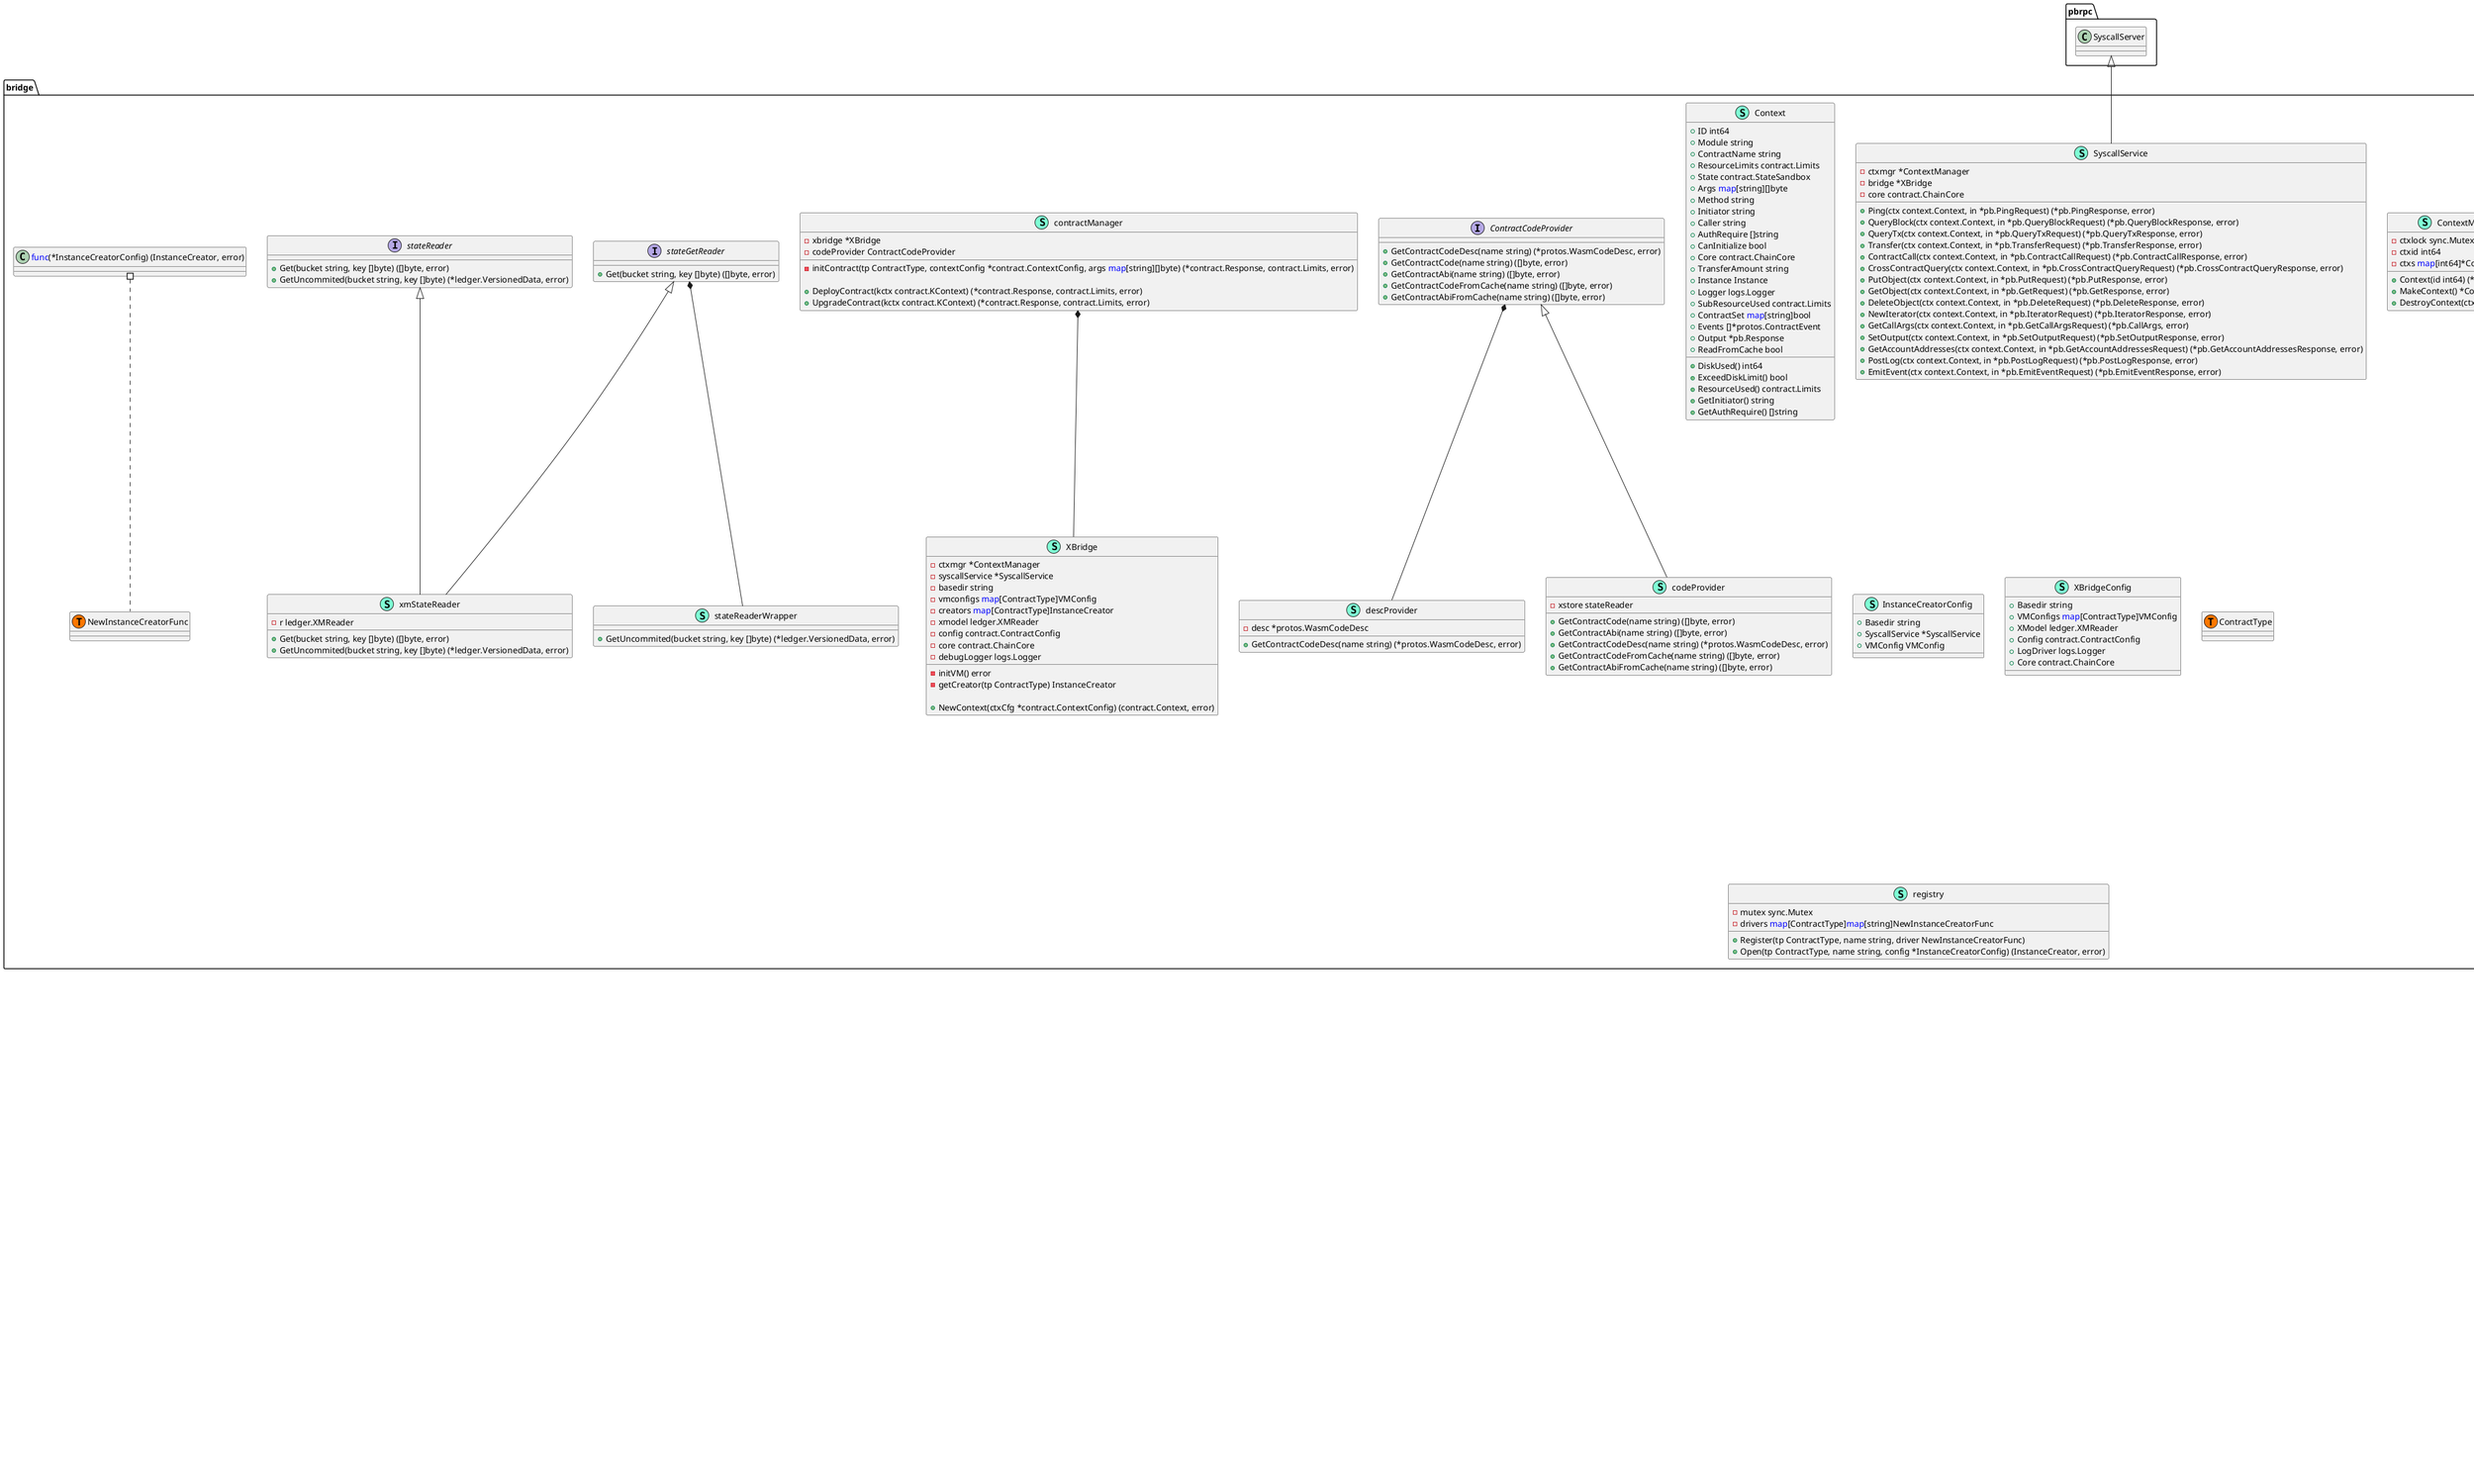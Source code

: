 @startuml

namespace bridge {
    class Context << (S,Aquamarine) >> {
        + ID int64
        + Module string
        + ContractName string
        + ResourceLimits contract.Limits
        + State contract.StateSandbox
        + Args <font color=blue>map</font>[string][]byte
        + Method string
        + Initiator string
        + Caller string
        + AuthRequire []string
        + CanInitialize bool
        + Core contract.ChainCore
        + TransferAmount string
        + Instance Instance
        + Logger logs.Logger
        + SubResourceUsed contract.Limits
        + ContractSet <font color=blue>map</font>[string]bool
        + Events []*protos.ContractEvent
        + Output *pb.Response
        + ReadFromCache bool

        + DiskUsed() int64
        + ExceedDiskLimit() bool
        + ResourceUsed() contract.Limits
        + GetInitiator() string
        + GetAuthRequire() []string

    }
    class ContextManager << (S,Aquamarine) >> {
        - ctxlock sync.Mutex
        - ctxid int64
        - ctxs <font color=blue>map</font>[int64]*Context

        + Context(id int64) (*Context, bool)
        + MakeContext() *Context
        + DestroyContext(ctx *Context) 

    }
    interface ContractCodeProvider  {
        + GetContractCodeDesc(name string) (*protos.WasmCodeDesc, error)
        + GetContractCode(name string) ([]byte, error)
        + GetContractAbi(name string) ([]byte, error)
        + GetContractCodeFromCache(name string) ([]byte, error)
        + GetContractAbiFromCache(name string) ([]byte, error)

    }
    class ContractError << (S,Aquamarine) >> {
        + Status int
        + Message string

        + Error() string

    }
    interface Instance  {
        + Exec() error
        + ResourceUsed() contract.Limits
        + Release() 
        + Abort(msg string) 

    }
    interface InstanceCreator  {
        + CreateInstance(ctx *Context, cp ContractCodeProvider) (Instance, error)
        + RemoveCache(name string) 

    }
    class InstanceCreatorConfig << (S,Aquamarine) >> {
        + Basedir string
        + SyscallService *SyscallService
        + VMConfig VMConfig

    }
    class SyscallService << (S,Aquamarine) >> {
        - ctxmgr *ContextManager
        - bridge *XBridge
        - core contract.ChainCore

        + Ping(ctx context.Context, in *pb.PingRequest) (*pb.PingResponse, error)
        + QueryBlock(ctx context.Context, in *pb.QueryBlockRequest) (*pb.QueryBlockResponse, error)
        + QueryTx(ctx context.Context, in *pb.QueryTxRequest) (*pb.QueryTxResponse, error)
        + Transfer(ctx context.Context, in *pb.TransferRequest) (*pb.TransferResponse, error)
        + ContractCall(ctx context.Context, in *pb.ContractCallRequest) (*pb.ContractCallResponse, error)
        + CrossContractQuery(ctx context.Context, in *pb.CrossContractQueryRequest) (*pb.CrossContractQueryResponse, error)
        + PutObject(ctx context.Context, in *pb.PutRequest) (*pb.PutResponse, error)
        + GetObject(ctx context.Context, in *pb.GetRequest) (*pb.GetResponse, error)
        + DeleteObject(ctx context.Context, in *pb.DeleteRequest) (*pb.DeleteResponse, error)
        + NewIterator(ctx context.Context, in *pb.IteratorRequest) (*pb.IteratorResponse, error)
        + GetCallArgs(ctx context.Context, in *pb.GetCallArgsRequest) (*pb.CallArgs, error)
        + SetOutput(ctx context.Context, in *pb.SetOutputRequest) (*pb.SetOutputResponse, error)
        + GetAccountAddresses(ctx context.Context, in *pb.GetAccountAddressesRequest) (*pb.GetAccountAddressesResponse, error)
        + PostLog(ctx context.Context, in *pb.PostLogRequest) (*pb.PostLogResponse, error)
        + EmitEvent(ctx context.Context, in *pb.EmitEventRequest) (*pb.EmitEventResponse, error)

    }
    interface VMConfig  {
        + DriverName() string
        + IsEnable() bool

    }
    class XBridge << (S,Aquamarine) >> {
        - ctxmgr *ContextManager
        - syscallService *SyscallService
        - basedir string
        - vmconfigs <font color=blue>map</font>[ContractType]VMConfig
        - creators <font color=blue>map</font>[ContractType]InstanceCreator
        - xmodel ledger.XMReader
        - config contract.ContractConfig
        - core contract.ChainCore
        - debugLogger logs.Logger

        - initVM() error
        - getCreator(tp ContractType) InstanceCreator

        + NewContext(ctxCfg *contract.ContextConfig) (contract.Context, error)

    }
    class XBridgeConfig << (S,Aquamarine) >> {
        + Basedir string
        + VMConfigs <font color=blue>map</font>[ContractType]VMConfig
        + XModel ledger.XMReader
        + Config contract.ContractConfig
        + LogDriver logs.Logger
        + Core contract.ChainCore

    }
    class bridge.ContractType << (T, #FF7700) >>  {
    }
    class bridge.NewInstanceCreatorFunc << (T, #FF7700) >>  {
    }
    class codeProvider << (S,Aquamarine) >> {
        - xstore stateReader

        + GetContractCode(name string) ([]byte, error)
        + GetContractAbi(name string) ([]byte, error)
        + GetContractCodeDesc(name string) (*protos.WasmCodeDesc, error)
        + GetContractCodeFromCache(name string) ([]byte, error)
        + GetContractAbiFromCache(name string) ([]byte, error)

    }
    class contractManager << (S,Aquamarine) >> {
        - xbridge *XBridge
        - codeProvider ContractCodeProvider

        - initContract(tp ContractType, contextConfig *contract.ContextConfig, args <font color=blue>map</font>[string][]byte) (*contract.Response, contract.Limits, error)

        + DeployContract(kctx contract.KContext) (*contract.Response, contract.Limits, error)
        + UpgradeContract(kctx contract.KContext) (*contract.Response, contract.Limits, error)

    }
    class descProvider << (S,Aquamarine) >> {
        - desc *protos.WasmCodeDesc

        + GetContractCodeDesc(name string) (*protos.WasmCodeDesc, error)

    }
    class registry << (S,Aquamarine) >> {
        - mutex sync.Mutex
        - drivers <font color=blue>map</font>[ContractType]<font color=blue>map</font>[string]NewInstanceCreatorFunc

        + Register(tp ContractType, name string, driver NewInstanceCreatorFunc) 
        + Open(tp ContractType, name string, config *InstanceCreatorConfig) (InstanceCreator, error)

    }
    interface stateGetReader  {
        + Get(bucket string, key []byte) ([]byte, error)

    }
    interface stateReader  {
        + Get(bucket string, key []byte) ([]byte, error)
        + GetUncommited(bucket string, key []byte) (*ledger.VersionedData, error)

    }
    class stateReaderWrapper << (S,Aquamarine) >> {
        + GetUncommited(bucket string, key []byte) (*ledger.VersionedData, error)

    }
    class vmContextImpl << (S,Aquamarine) >> {
        - ctx *Context
        - instance Instance
        - release <font color=blue>func</font>() 

        + Invoke(method string, args <font color=blue>map</font>[string][]byte) (*contract.Response, error)
        + ResourceUsed() contract.Limits
        + Release() error

    }
    class xmStateReader << (S,Aquamarine) >> {
        - r ledger.XMReader

        + Get(bucket string, key []byte) ([]byte, error)
        + GetUncommited(bucket string, key []byte) (*ledger.VersionedData, error)

    }
}
"bridge.contractManager" *-- "bridge.XBridge"
"bridge.ContractCodeProvider" *-- "bridge.descProvider"
"bridge.stateGetReader" *-- "bridge.stateReaderWrapper"

"pbrpc.SyscallServer" <|-- "bridge.SyscallService"
"bridge.ContractCodeProvider" <|-- "bridge.codeProvider"
"contract.Context" <|-- "bridge.vmContextImpl"
"bridge.stateGetReader" <|-- "bridge.xmStateReader"
"bridge.stateReader" <|-- "bridge.xmStateReader"

namespace contract {
    interface ChainCore  {
        + GetAccountAddresses(accountName string) ([]string, error)
        + VerifyContractPermission(initiator string, authRequire []string, contractName string, methodName string) (bool, error)
        + VerifyContractOwnerPermission(contractName string, authRequire []string) error
        + QueryTransaction(txid []byte) (*pb.Transaction, error)
        + QueryBlock(blockid []byte) (ledger.BlockHandle, error)

    }
    interface Context  {
        + Invoke(method string, args <font color=blue>map</font>[string][]byte) (*Response, error)
        + ResourceUsed() Limits
        + Release() error

    }
    class ContextConfig << (S,Aquamarine) >> {
        + State StateSandbox
        + Initiator string
        + AuthRequire []string
        + Caller string
        + Module string
        + ContractName string
        + ResourceLimits Limits
        + CanInitialize bool
        + TransferAmount string
        + ContractSet <font color=blue>map</font>[string]bool
        + ContractCodeFromCache bool
        + TxInBlock bool

    }
    class ContractConfig << (S,Aquamarine) >> {
        + EnableDebugLog bool
        + EnableUpgrade bool
        + LogDriver logs.Logger
        + Native NativeConfig
        + Wasm WasmConfig
        + Xkernel XkernelConfig
        + EVM EVMConfig

    }
    interface ContractEventState  {
        + AddEvent(events ...*protos.ContractEvent) 

    }

    class EVMConfig << (S,Aquamarine) >> {
        + Enable bool
        + Driver string

        + DriverName() string
        + IsEnable() bool

    }

    interface KContext  {
        + Args() <font color=blue>map</font>[string][]byte
        + Initiator() string
        + Caller() string
        + AuthRequire() []string
        + AddResourceUsed(delta Limits) 
        + ResourceLimit() Limits
        + Call(module string, contract string, method string, args <font color=blue>map</font>[string][]byte) (*Response, error)
        + EmitAsyncTask(event string, args <font color=blue>interface</font>{}) error

    }
    interface KernRegistry  {
        + RegisterKernMethod(contract string, method string, handler KernMethod) 
        + UnregisterKernMethod(ctract string, method string) 
        + RegisterShortcut(oldmethod string, contract string, method string) 
        + GetKernMethod(contract string, method string) (KernMethod, error)

    }
    class Limits << (S,Aquamarine) >> {
        + Cpu int64
        + Memory int64
        + Disk int64
        + XFee int64

        + TotalGas(gasPrice *protos.GasPrice) int64
        + Add(l1 Limits) *Limits
        + Sub(l1 Limits) *Limits
        + Exceed(l1 Limits) bool

    }

    interface Manager  {
        + NewContext(cfg *ContextConfig) (Context, error)
        + NewStateSandbox(cfg *SandboxConfig) (StateSandbox, error)
        + GetKernRegistry() KernRegistry

    }
    class ManagerConfig << (S,Aquamarine) >> {
        + Basedir string
        + BCName string
        + EnvConf *xconfig.EnvConf
        + Core ChainCore
        + XMReader ledger.XMReader
        + Config *ContractConfig

    }
    class NativeConfig << (S,Aquamarine) >> {
        + Driver string
        + StopTimeout int
        + Docker NativeDockerConfig
        + Enable bool

        + DriverName() string
        + IsEnable() bool

    }
    class NativeDockerConfig << (S,Aquamarine) >> {
        + Enable bool
        + ImageName string
        + Cpus float32
        + Memory string

    }

    class Response << (S,Aquamarine) >> {
        + Status int
        + Message string
        + Body []byte

    }
    class SandboxConfig << (S,Aquamarine) >> {
        + XMReader ledger.XMReader
        + UTXOReader UtxoReader

    }
    interface State  {
    }
    interface StateSandbox  {
        + Flush() error
        + RWSet() *RWSet
        + UTXORWSet() *UTXORWSet

    }
    class UTXORWSet << (S,Aquamarine) >> {
        + Rset []*protos.TxInput
        + WSet []*protos.TxOutput

    }
    interface UTXOState  {
        + Transfer(from string, to string, amount *big.Int) error

    }
    interface UtxoReader  {
        + SelectUtxo( string,  *big.Int,  bool,  bool) ([]*protos.TxInput, [][]byte, *big.Int, error)

    }
    class WasmConfig << (S,Aquamarine) >> {
        + Enable bool
        + Driver string
        + XVM XVMConfig

        + DriverName() string
        + IsEnable() bool

    }
    interface XMState  {
        + Get(bucket string, key []byte) ([]byte, error)
        + Select(bucket string, startKey []byte, endKey []byte) (Iterator, error)
        + Put(bucket string, key []byte, value []byte) error
        + Del(bucket string, key []byte) error

    }
    class XVMConfig << (S,Aquamarine) >> {
        + OptLevel int

    }
    class XkernelConfig << (S,Aquamarine) >> {
        + Enable bool
        + Driver string
        + Registry KernRegistry

        + DriverName() string
        + IsEnable() bool

    }
    class contract.KernMethod << (T, #FF7700) >>  {
    }
    class contract.NewManagerFunc << (T, #FF7700) >>  {
    }
}
"contract.StateSandbox" *-- "contract.KContext"
"contract.ContractEventState" *-- "contract.State"
"contract.CrossQueryState" *-- "contract.State"
"contract.UTXOState" *-- "contract.State"
"contract.XMState" *-- "contract.State"
"contract.State" *-- "contract.StateSandbox"

"bridge.VMConfig" <|-- "contract.EVMConfig"
"bridge.VMConfig" <|-- "contract.NativeConfig"
"bridge.VMConfig" <|-- "contract.WasmConfig"
"bridge.VMConfig" <|-- "contract.XkernelConfig"

namespace kernel {
    class kcontextImpl << (S,Aquamarine) >> {
        - ctx *bridge.Context
        - syscall *bridge.SyscallService
        - used contract.Limits

        + Args() <font color=blue>map</font>[string][]byte
        + Initiator() string
        + Caller() string
        + AuthRequire() []string
        + AddResourceUsed(delta contract.Limits) 
        + ResourceLimit() contract.Limits
        + Call(module string, contractName string, method string, args <font color=blue>map</font>[string][]byte) (*contract.Response, error)
        + EmitAsyncTask(event string, args <font color=blue>interface</font>{}) error

    }
    class kernInstance << (S,Aquamarine) >> {
        - ctx *bridge.Context
        - kctx *kcontextImpl
        - registry contract.KernRegistry

        + Exec() error
        + ResourceUsed() contract.Limits
        + Release() 
        + Abort(msg string) 

    }
    class kernvm << (S,Aquamarine) >> {
        - registry contract.KernRegistry
        - config *bridge.InstanceCreatorConfig

        + CreateInstance(ctx *bridge.Context, cp bridge.ContractCodeProvider) (bridge.Instance, error)
        + RemoveCache(name string) 

    }
}
"contract.ChainCore" *-- "kernel.kcontextImpl"
"contract.StateSandbox" *-- "kernel.kcontextImpl"

"contract.KContext" <|-- "kernel.kcontextImpl"
"bridge.Instance" <|-- "kernel.kernInstance"
"bridge.InstanceCreator" <|-- "kernel.kernvm"

namespace manager {
    class managerImpl << (S,Aquamarine) >> {
        - core contract.ChainCore
        - xbridge *bridge.XBridge
        - kregistry registryImpl

        - deployContract(ctx contract.KContext) (*contract.Response, error)
        - upgradeContract(ctx contract.KContext) (*contract.Response, error)

        + NewContext(cfg *contract.ContextConfig) (contract.Context, error)
        + NewStateSandbox(cfg *contract.SandboxConfig) (contract.StateSandbox, error)
        + GetKernRegistry() contract.KernRegistry

    }
    class registryImpl << (S,Aquamarine) >> {
        - mutex sync.Mutex
        - methods <font color=blue>map</font>[string]<font color=blue>map</font>[string]contract.KernMethod
        - shortcuts <font color=blue>map</font>[string]shortcut

        - getShortcut(method string) (shortcut, error)

        + RegisterKernMethod(ctract string, method string, handler contract.KernMethod) 
        + UnregisterKernMethod(ctract string, method string) 
        + RegisterShortcut(oldmethod string, contract string, method string) 
        + GetKernMethod(ctract string, method string) (contract.KernMethod, error)

    }
    class shortcut << (S,Aquamarine) >> {
        + OldMethod string
        + Contract string
        + Method string

    }
}

"contract.Manager" <|-- "manager.managerImpl"
"contract.KernRegistry" <|-- "manager.registryImpl"

namespace native {
    class DockerProcess << (S,Aquamarine) >> {
        - basedir string
        - startcmd *exec.Cmd
        - envs []string
        - mounts []string
        - ports []string
        - cfg *contract.NativeDockerConfig
        - id string

        - resourceConfig() (int64, int64, error)
        - start() error
        - start() error

        + Start() error
        + Stop(timeout time.Duration) error

    }
    class HostProcess << (S,Aquamarine) >> {
        - basedir string
        - startcmd *exec.Cmd
        - envs []string
        - cmd *exec.Cmd

        + Start() error
        + Stop(timeout time.Duration) error

    }
    interface Process  {
        + Start() error
        + Stop(timeout time.Duration) error

    }
    class contractProcess << (S,Aquamarine) >> {
        - cfg *contract.NativeConfig
        - name string
        - basedir string
        - binpath string
        - chainAddr string
        - desc *protos.WasmCodeDesc
        - process Process
        - monitorStopch <font color=blue>chan</font> <font color=blue>struct</font>{}
        - monitorWaiter sync.WaitGroup
        - logger log15.Logger
        - mutex sync.Mutex
        - rpcPort int
        - rpcConn *grpc.ClientConn
        - rpcClient pbrpc.NativeCodeClient

        - makeNativeProcess() (Process, error)
        - waitReply() error
        - heartBeat() error
        - monitor() 
        - resetRpcClient() error
        - restartProcess() error
        - start(startMonitor bool) error
        - makeStartCommand() (*exec.Cmd, error)

        + RpcClient() pbrpc.NativeCodeClient
        + Start() error
        + Stop() 
        + GetDesc() *protos.WasmCodeDesc

    }
    class nativeCreator << (S,Aquamarine) >> {
        - config *bridge.InstanceCreatorConfig
        - listener net.Listener
        - pm *processManager

        - startRpcServer(service *bridge.SyscallService) (string, error)

        + CreateInstance(ctx *bridge.Context, cp bridge.ContractCodeProvider) (bridge.Instance, error)
        + RemoveCache(name string) 

    }
    class nativeVmInstance << (S,Aquamarine) >> {
        - ctx *bridge.Context
        - process *contractProcess

        + Exec() error
        + ResourceUsed() contract.Limits
        + Release() 
        + Abort(msg string) 

    }
    class processManager << (S,Aquamarine) >> {
        - cfg *contract.NativeConfig
        - basedir string
        - chainAddr string
        - mutex sync.Mutex
        - contracts <font color=blue>map</font>[string]*contractProcess

        - makeProcess(name string, desc *protos.WasmCodeDesc, code []byte) (*contractProcess, error)
        - lookupProcess(name string, desc *protos.WasmCodeDesc) (*contractProcess, bool)

        + GetProcess(name string, cp bridge.ContractCodeProvider) (*contractProcess, error)

    }
}
"log15.Logger" *-- "native.DockerProcess"
"log15.Logger" *-- "native.HostProcess"

"native.Process" <|-- "native.DockerProcess"
"native.Process" <|-- "native.HostProcess"
"bridge.InstanceCreator" <|-- "native.nativeCreator"
"bridge.Instance" <|-- "native.nativeVmInstance"

"bridge.<font color=blue>func</font>(*InstanceCreatorConfig) (InstanceCreator, error)" #.. "bridge.NewInstanceCreatorFunc"
"contract.<font color=blue>func</font>(*ManagerConfig) (Manager, error)" #.. "contract.NewManagerFunc"
"contract.<font color=blue>func</font>(KContext) (*Response, error)" #.. "contract.KernMethod"
@enduml
